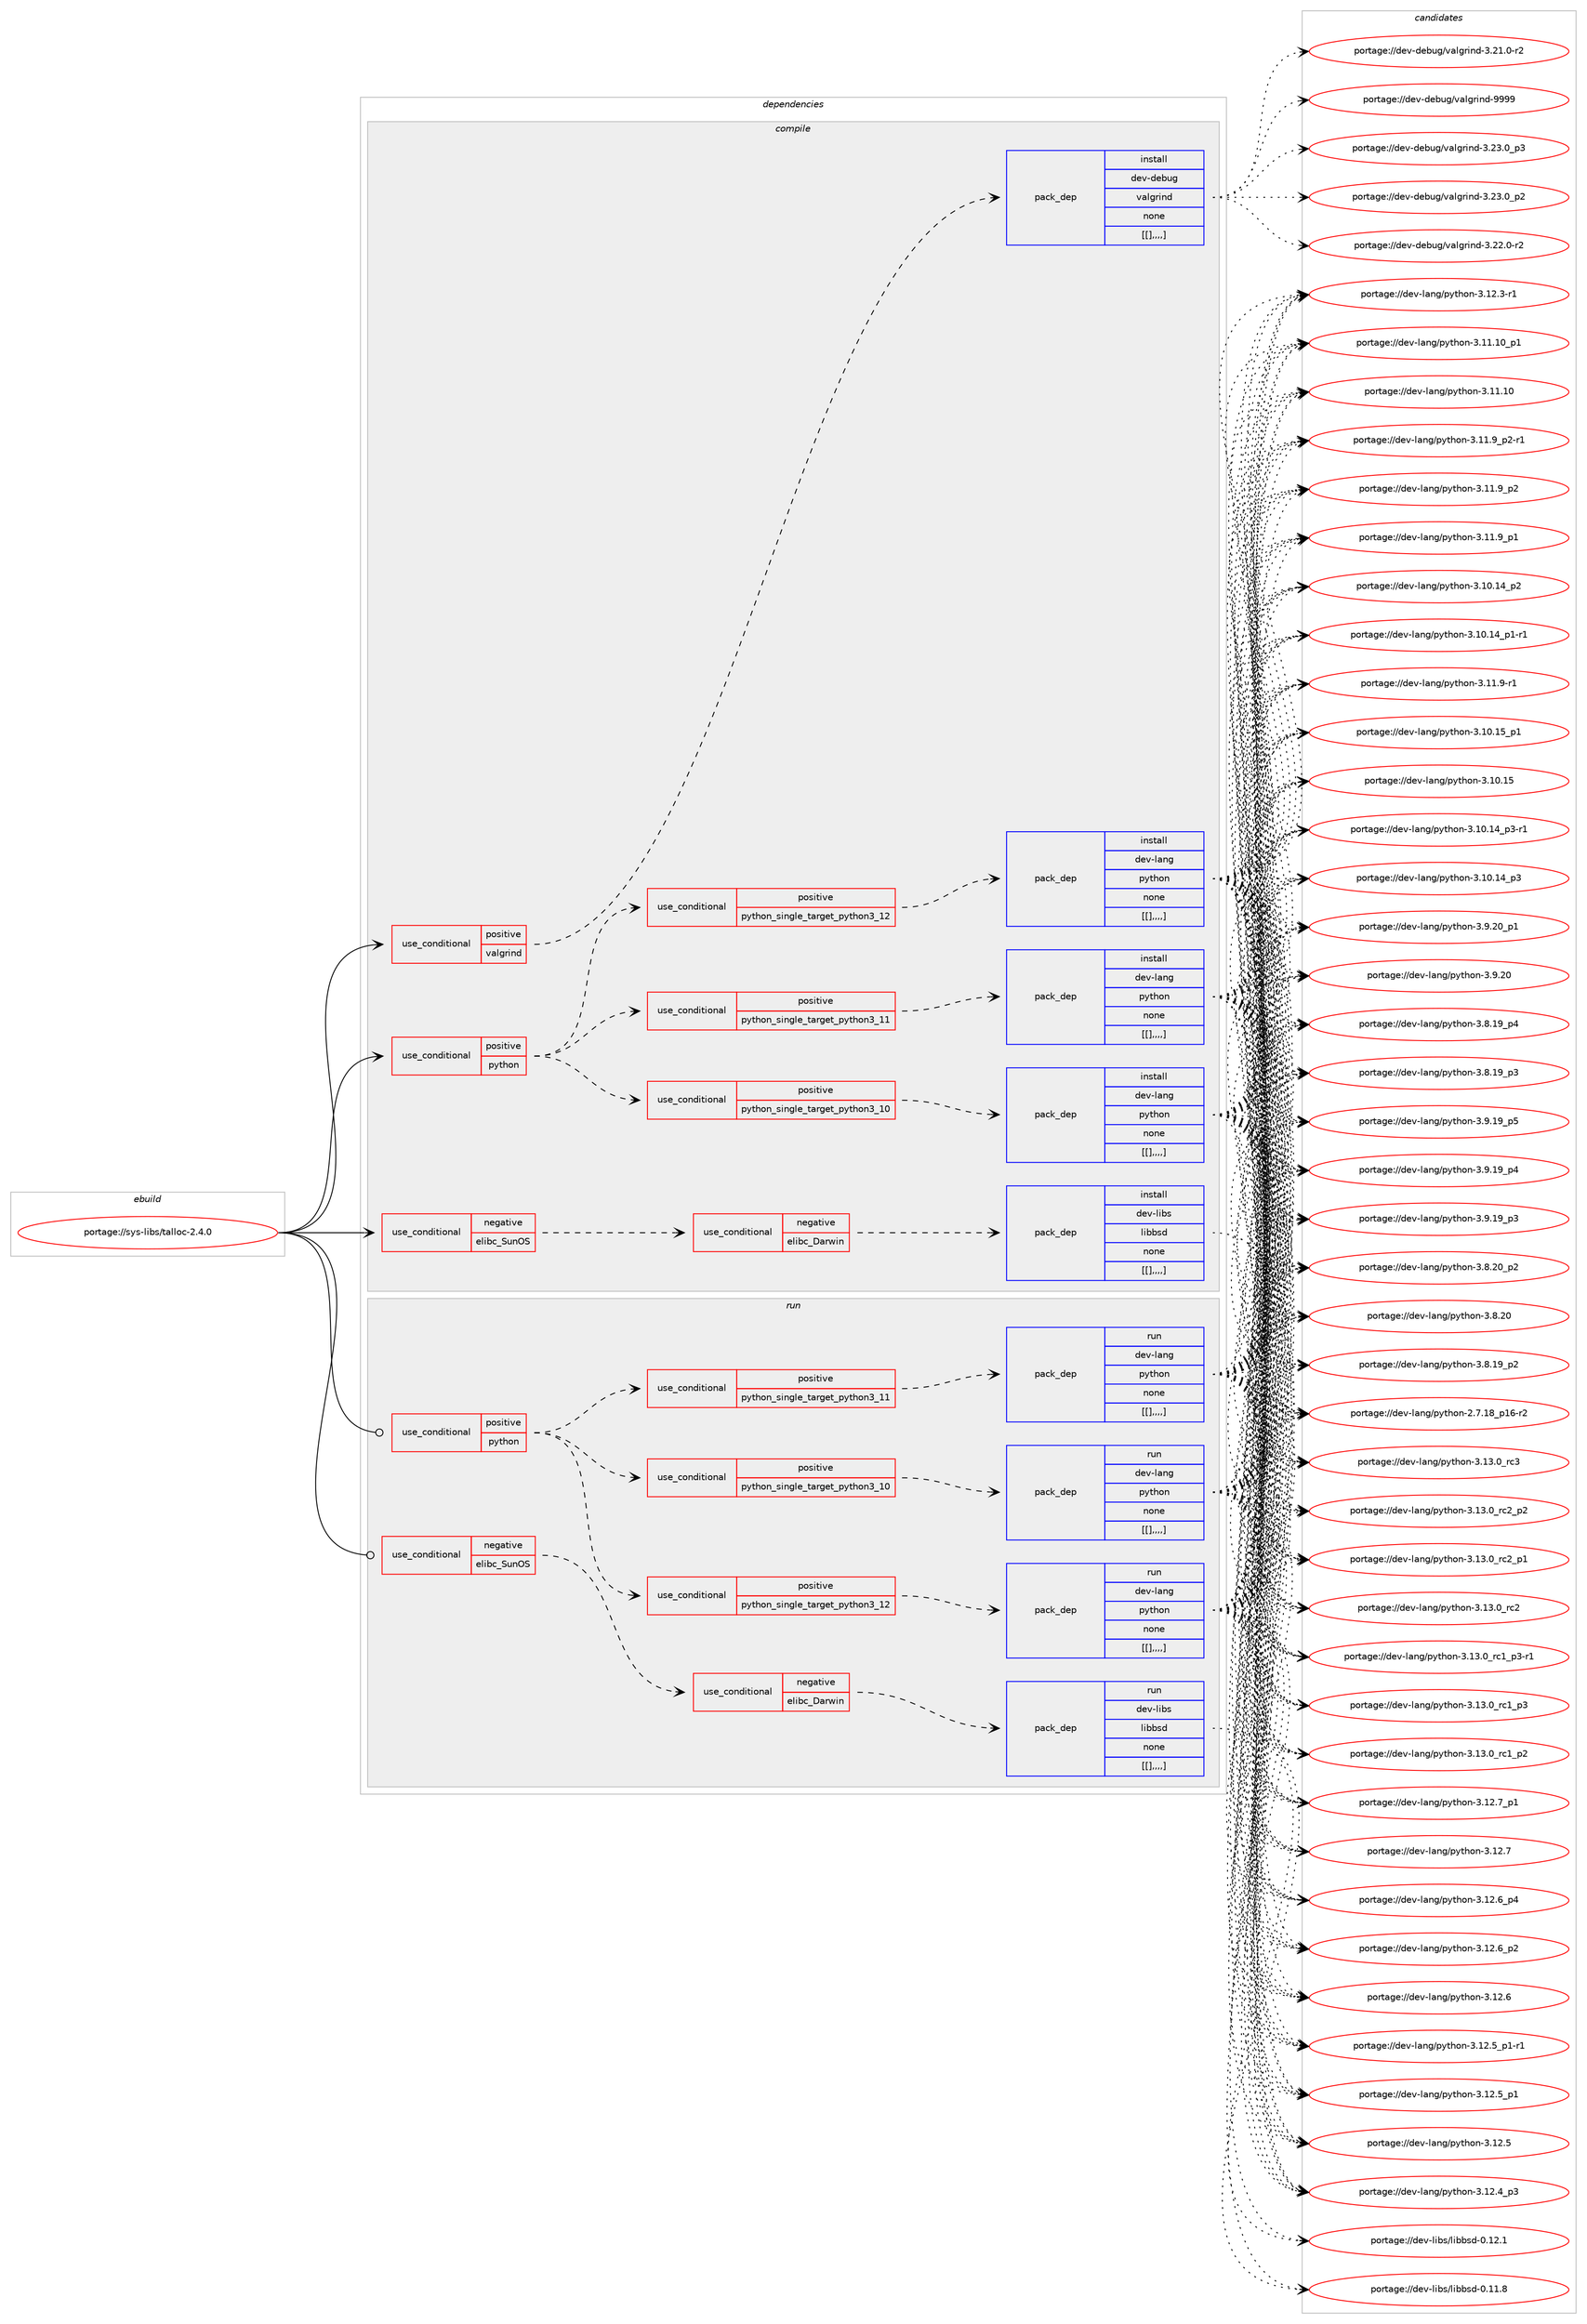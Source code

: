 digraph prolog {

# *************
# Graph options
# *************

newrank=true;
concentrate=true;
compound=true;
graph [rankdir=LR,fontname=Helvetica,fontsize=10,ranksep=1.5];#, ranksep=2.5, nodesep=0.2];
edge  [arrowhead=vee];
node  [fontname=Helvetica,fontsize=10];

# **********
# The ebuild
# **********

subgraph cluster_leftcol {
color=gray;
label=<<i>ebuild</i>>;
id [label="portage://sys-libs/talloc-2.4.0", color=red, width=4, href="../sys-libs/talloc-2.4.0.svg"];
}

# ****************
# The dependencies
# ****************

subgraph cluster_midcol {
color=gray;
label=<<i>dependencies</i>>;
subgraph cluster_compile {
fillcolor="#eeeeee";
style=filled;
label=<<i>compile</i>>;
subgraph cond4289 {
dependency12250 [label=<<TABLE BORDER="0" CELLBORDER="1" CELLSPACING="0" CELLPADDING="4"><TR><TD ROWSPAN="3" CELLPADDING="10">use_conditional</TD></TR><TR><TD>negative</TD></TR><TR><TD>elibc_SunOS</TD></TR></TABLE>>, shape=none, color=red];
subgraph cond4290 {
dependency12251 [label=<<TABLE BORDER="0" CELLBORDER="1" CELLSPACING="0" CELLPADDING="4"><TR><TD ROWSPAN="3" CELLPADDING="10">use_conditional</TD></TR><TR><TD>negative</TD></TR><TR><TD>elibc_Darwin</TD></TR></TABLE>>, shape=none, color=red];
subgraph pack7924 {
dependency12252 [label=<<TABLE BORDER="0" CELLBORDER="1" CELLSPACING="0" CELLPADDING="4" WIDTH="220"><TR><TD ROWSPAN="6" CELLPADDING="30">pack_dep</TD></TR><TR><TD WIDTH="110">install</TD></TR><TR><TD>dev-libs</TD></TR><TR><TD>libbsd</TD></TR><TR><TD>none</TD></TR><TR><TD>[[],,,,]</TD></TR></TABLE>>, shape=none, color=blue];
}
dependency12251:e -> dependency12252:w [weight=20,style="dashed",arrowhead="vee"];
}
dependency12250:e -> dependency12251:w [weight=20,style="dashed",arrowhead="vee"];
}
id:e -> dependency12250:w [weight=20,style="solid",arrowhead="vee"];
subgraph cond4291 {
dependency12253 [label=<<TABLE BORDER="0" CELLBORDER="1" CELLSPACING="0" CELLPADDING="4"><TR><TD ROWSPAN="3" CELLPADDING="10">use_conditional</TD></TR><TR><TD>positive</TD></TR><TR><TD>python</TD></TR></TABLE>>, shape=none, color=red];
subgraph cond4292 {
dependency12254 [label=<<TABLE BORDER="0" CELLBORDER="1" CELLSPACING="0" CELLPADDING="4"><TR><TD ROWSPAN="3" CELLPADDING="10">use_conditional</TD></TR><TR><TD>positive</TD></TR><TR><TD>python_single_target_python3_10</TD></TR></TABLE>>, shape=none, color=red];
subgraph pack7925 {
dependency12255 [label=<<TABLE BORDER="0" CELLBORDER="1" CELLSPACING="0" CELLPADDING="4" WIDTH="220"><TR><TD ROWSPAN="6" CELLPADDING="30">pack_dep</TD></TR><TR><TD WIDTH="110">install</TD></TR><TR><TD>dev-lang</TD></TR><TR><TD>python</TD></TR><TR><TD>none</TD></TR><TR><TD>[[],,,,]</TD></TR></TABLE>>, shape=none, color=blue];
}
dependency12254:e -> dependency12255:w [weight=20,style="dashed",arrowhead="vee"];
}
dependency12253:e -> dependency12254:w [weight=20,style="dashed",arrowhead="vee"];
subgraph cond4293 {
dependency12256 [label=<<TABLE BORDER="0" CELLBORDER="1" CELLSPACING="0" CELLPADDING="4"><TR><TD ROWSPAN="3" CELLPADDING="10">use_conditional</TD></TR><TR><TD>positive</TD></TR><TR><TD>python_single_target_python3_11</TD></TR></TABLE>>, shape=none, color=red];
subgraph pack7926 {
dependency12257 [label=<<TABLE BORDER="0" CELLBORDER="1" CELLSPACING="0" CELLPADDING="4" WIDTH="220"><TR><TD ROWSPAN="6" CELLPADDING="30">pack_dep</TD></TR><TR><TD WIDTH="110">install</TD></TR><TR><TD>dev-lang</TD></TR><TR><TD>python</TD></TR><TR><TD>none</TD></TR><TR><TD>[[],,,,]</TD></TR></TABLE>>, shape=none, color=blue];
}
dependency12256:e -> dependency12257:w [weight=20,style="dashed",arrowhead="vee"];
}
dependency12253:e -> dependency12256:w [weight=20,style="dashed",arrowhead="vee"];
subgraph cond4294 {
dependency12258 [label=<<TABLE BORDER="0" CELLBORDER="1" CELLSPACING="0" CELLPADDING="4"><TR><TD ROWSPAN="3" CELLPADDING="10">use_conditional</TD></TR><TR><TD>positive</TD></TR><TR><TD>python_single_target_python3_12</TD></TR></TABLE>>, shape=none, color=red];
subgraph pack7927 {
dependency12259 [label=<<TABLE BORDER="0" CELLBORDER="1" CELLSPACING="0" CELLPADDING="4" WIDTH="220"><TR><TD ROWSPAN="6" CELLPADDING="30">pack_dep</TD></TR><TR><TD WIDTH="110">install</TD></TR><TR><TD>dev-lang</TD></TR><TR><TD>python</TD></TR><TR><TD>none</TD></TR><TR><TD>[[],,,,]</TD></TR></TABLE>>, shape=none, color=blue];
}
dependency12258:e -> dependency12259:w [weight=20,style="dashed",arrowhead="vee"];
}
dependency12253:e -> dependency12258:w [weight=20,style="dashed",arrowhead="vee"];
}
id:e -> dependency12253:w [weight=20,style="solid",arrowhead="vee"];
subgraph cond4295 {
dependency12260 [label=<<TABLE BORDER="0" CELLBORDER="1" CELLSPACING="0" CELLPADDING="4"><TR><TD ROWSPAN="3" CELLPADDING="10">use_conditional</TD></TR><TR><TD>positive</TD></TR><TR><TD>valgrind</TD></TR></TABLE>>, shape=none, color=red];
subgraph pack7928 {
dependency12261 [label=<<TABLE BORDER="0" CELLBORDER="1" CELLSPACING="0" CELLPADDING="4" WIDTH="220"><TR><TD ROWSPAN="6" CELLPADDING="30">pack_dep</TD></TR><TR><TD WIDTH="110">install</TD></TR><TR><TD>dev-debug</TD></TR><TR><TD>valgrind</TD></TR><TR><TD>none</TD></TR><TR><TD>[[],,,,]</TD></TR></TABLE>>, shape=none, color=blue];
}
dependency12260:e -> dependency12261:w [weight=20,style="dashed",arrowhead="vee"];
}
id:e -> dependency12260:w [weight=20,style="solid",arrowhead="vee"];
}
subgraph cluster_compileandrun {
fillcolor="#eeeeee";
style=filled;
label=<<i>compile and run</i>>;
}
subgraph cluster_run {
fillcolor="#eeeeee";
style=filled;
label=<<i>run</i>>;
subgraph cond4296 {
dependency12262 [label=<<TABLE BORDER="0" CELLBORDER="1" CELLSPACING="0" CELLPADDING="4"><TR><TD ROWSPAN="3" CELLPADDING="10">use_conditional</TD></TR><TR><TD>negative</TD></TR><TR><TD>elibc_SunOS</TD></TR></TABLE>>, shape=none, color=red];
subgraph cond4297 {
dependency12263 [label=<<TABLE BORDER="0" CELLBORDER="1" CELLSPACING="0" CELLPADDING="4"><TR><TD ROWSPAN="3" CELLPADDING="10">use_conditional</TD></TR><TR><TD>negative</TD></TR><TR><TD>elibc_Darwin</TD></TR></TABLE>>, shape=none, color=red];
subgraph pack7929 {
dependency12264 [label=<<TABLE BORDER="0" CELLBORDER="1" CELLSPACING="0" CELLPADDING="4" WIDTH="220"><TR><TD ROWSPAN="6" CELLPADDING="30">pack_dep</TD></TR><TR><TD WIDTH="110">run</TD></TR><TR><TD>dev-libs</TD></TR><TR><TD>libbsd</TD></TR><TR><TD>none</TD></TR><TR><TD>[[],,,,]</TD></TR></TABLE>>, shape=none, color=blue];
}
dependency12263:e -> dependency12264:w [weight=20,style="dashed",arrowhead="vee"];
}
dependency12262:e -> dependency12263:w [weight=20,style="dashed",arrowhead="vee"];
}
id:e -> dependency12262:w [weight=20,style="solid",arrowhead="odot"];
subgraph cond4298 {
dependency12265 [label=<<TABLE BORDER="0" CELLBORDER="1" CELLSPACING="0" CELLPADDING="4"><TR><TD ROWSPAN="3" CELLPADDING="10">use_conditional</TD></TR><TR><TD>positive</TD></TR><TR><TD>python</TD></TR></TABLE>>, shape=none, color=red];
subgraph cond4299 {
dependency12266 [label=<<TABLE BORDER="0" CELLBORDER="1" CELLSPACING="0" CELLPADDING="4"><TR><TD ROWSPAN="3" CELLPADDING="10">use_conditional</TD></TR><TR><TD>positive</TD></TR><TR><TD>python_single_target_python3_10</TD></TR></TABLE>>, shape=none, color=red];
subgraph pack7930 {
dependency12267 [label=<<TABLE BORDER="0" CELLBORDER="1" CELLSPACING="0" CELLPADDING="4" WIDTH="220"><TR><TD ROWSPAN="6" CELLPADDING="30">pack_dep</TD></TR><TR><TD WIDTH="110">run</TD></TR><TR><TD>dev-lang</TD></TR><TR><TD>python</TD></TR><TR><TD>none</TD></TR><TR><TD>[[],,,,]</TD></TR></TABLE>>, shape=none, color=blue];
}
dependency12266:e -> dependency12267:w [weight=20,style="dashed",arrowhead="vee"];
}
dependency12265:e -> dependency12266:w [weight=20,style="dashed",arrowhead="vee"];
subgraph cond4300 {
dependency12268 [label=<<TABLE BORDER="0" CELLBORDER="1" CELLSPACING="0" CELLPADDING="4"><TR><TD ROWSPAN="3" CELLPADDING="10">use_conditional</TD></TR><TR><TD>positive</TD></TR><TR><TD>python_single_target_python3_11</TD></TR></TABLE>>, shape=none, color=red];
subgraph pack7931 {
dependency12269 [label=<<TABLE BORDER="0" CELLBORDER="1" CELLSPACING="0" CELLPADDING="4" WIDTH="220"><TR><TD ROWSPAN="6" CELLPADDING="30">pack_dep</TD></TR><TR><TD WIDTH="110">run</TD></TR><TR><TD>dev-lang</TD></TR><TR><TD>python</TD></TR><TR><TD>none</TD></TR><TR><TD>[[],,,,]</TD></TR></TABLE>>, shape=none, color=blue];
}
dependency12268:e -> dependency12269:w [weight=20,style="dashed",arrowhead="vee"];
}
dependency12265:e -> dependency12268:w [weight=20,style="dashed",arrowhead="vee"];
subgraph cond4301 {
dependency12270 [label=<<TABLE BORDER="0" CELLBORDER="1" CELLSPACING="0" CELLPADDING="4"><TR><TD ROWSPAN="3" CELLPADDING="10">use_conditional</TD></TR><TR><TD>positive</TD></TR><TR><TD>python_single_target_python3_12</TD></TR></TABLE>>, shape=none, color=red];
subgraph pack7932 {
dependency12271 [label=<<TABLE BORDER="0" CELLBORDER="1" CELLSPACING="0" CELLPADDING="4" WIDTH="220"><TR><TD ROWSPAN="6" CELLPADDING="30">pack_dep</TD></TR><TR><TD WIDTH="110">run</TD></TR><TR><TD>dev-lang</TD></TR><TR><TD>python</TD></TR><TR><TD>none</TD></TR><TR><TD>[[],,,,]</TD></TR></TABLE>>, shape=none, color=blue];
}
dependency12270:e -> dependency12271:w [weight=20,style="dashed",arrowhead="vee"];
}
dependency12265:e -> dependency12270:w [weight=20,style="dashed",arrowhead="vee"];
}
id:e -> dependency12265:w [weight=20,style="solid",arrowhead="odot"];
}
}

# **************
# The candidates
# **************

subgraph cluster_choices {
rank=same;
color=gray;
label=<<i>candidates</i>>;

subgraph choice7924 {
color=black;
nodesep=1;
choice100101118451081059811547108105989811510045484649504649 [label="portage://dev-libs/libbsd-0.12.1", color=red, width=4,href="../dev-libs/libbsd-0.12.1.svg"];
choice100101118451081059811547108105989811510045484649494656 [label="portage://dev-libs/libbsd-0.11.8", color=red, width=4,href="../dev-libs/libbsd-0.11.8.svg"];
dependency12252:e -> choice100101118451081059811547108105989811510045484649504649:w [style=dotted,weight="100"];
dependency12252:e -> choice100101118451081059811547108105989811510045484649494656:w [style=dotted,weight="100"];
}
subgraph choice7925 {
color=black;
nodesep=1;
choice10010111845108971101034711212111610411111045514649514648951149951 [label="portage://dev-lang/python-3.13.0_rc3", color=red, width=4,href="../dev-lang/python-3.13.0_rc3.svg"];
choice100101118451089711010347112121116104111110455146495146489511499509511250 [label="portage://dev-lang/python-3.13.0_rc2_p2", color=red, width=4,href="../dev-lang/python-3.13.0_rc2_p2.svg"];
choice100101118451089711010347112121116104111110455146495146489511499509511249 [label="portage://dev-lang/python-3.13.0_rc2_p1", color=red, width=4,href="../dev-lang/python-3.13.0_rc2_p1.svg"];
choice10010111845108971101034711212111610411111045514649514648951149950 [label="portage://dev-lang/python-3.13.0_rc2", color=red, width=4,href="../dev-lang/python-3.13.0_rc2.svg"];
choice1001011184510897110103471121211161041111104551464951464895114994995112514511449 [label="portage://dev-lang/python-3.13.0_rc1_p3-r1", color=red, width=4,href="../dev-lang/python-3.13.0_rc1_p3-r1.svg"];
choice100101118451089711010347112121116104111110455146495146489511499499511251 [label="portage://dev-lang/python-3.13.0_rc1_p3", color=red, width=4,href="../dev-lang/python-3.13.0_rc1_p3.svg"];
choice100101118451089711010347112121116104111110455146495146489511499499511250 [label="portage://dev-lang/python-3.13.0_rc1_p2", color=red, width=4,href="../dev-lang/python-3.13.0_rc1_p2.svg"];
choice100101118451089711010347112121116104111110455146495046559511249 [label="portage://dev-lang/python-3.12.7_p1", color=red, width=4,href="../dev-lang/python-3.12.7_p1.svg"];
choice10010111845108971101034711212111610411111045514649504655 [label="portage://dev-lang/python-3.12.7", color=red, width=4,href="../dev-lang/python-3.12.7.svg"];
choice100101118451089711010347112121116104111110455146495046549511252 [label="portage://dev-lang/python-3.12.6_p4", color=red, width=4,href="../dev-lang/python-3.12.6_p4.svg"];
choice100101118451089711010347112121116104111110455146495046549511250 [label="portage://dev-lang/python-3.12.6_p2", color=red, width=4,href="../dev-lang/python-3.12.6_p2.svg"];
choice10010111845108971101034711212111610411111045514649504654 [label="portage://dev-lang/python-3.12.6", color=red, width=4,href="../dev-lang/python-3.12.6.svg"];
choice1001011184510897110103471121211161041111104551464950465395112494511449 [label="portage://dev-lang/python-3.12.5_p1-r1", color=red, width=4,href="../dev-lang/python-3.12.5_p1-r1.svg"];
choice100101118451089711010347112121116104111110455146495046539511249 [label="portage://dev-lang/python-3.12.5_p1", color=red, width=4,href="../dev-lang/python-3.12.5_p1.svg"];
choice10010111845108971101034711212111610411111045514649504653 [label="portage://dev-lang/python-3.12.5", color=red, width=4,href="../dev-lang/python-3.12.5.svg"];
choice100101118451089711010347112121116104111110455146495046529511251 [label="portage://dev-lang/python-3.12.4_p3", color=red, width=4,href="../dev-lang/python-3.12.4_p3.svg"];
choice100101118451089711010347112121116104111110455146495046514511449 [label="portage://dev-lang/python-3.12.3-r1", color=red, width=4,href="../dev-lang/python-3.12.3-r1.svg"];
choice10010111845108971101034711212111610411111045514649494649489511249 [label="portage://dev-lang/python-3.11.10_p1", color=red, width=4,href="../dev-lang/python-3.11.10_p1.svg"];
choice1001011184510897110103471121211161041111104551464949464948 [label="portage://dev-lang/python-3.11.10", color=red, width=4,href="../dev-lang/python-3.11.10.svg"];
choice1001011184510897110103471121211161041111104551464949465795112504511449 [label="portage://dev-lang/python-3.11.9_p2-r1", color=red, width=4,href="../dev-lang/python-3.11.9_p2-r1.svg"];
choice100101118451089711010347112121116104111110455146494946579511250 [label="portage://dev-lang/python-3.11.9_p2", color=red, width=4,href="../dev-lang/python-3.11.9_p2.svg"];
choice100101118451089711010347112121116104111110455146494946579511249 [label="portage://dev-lang/python-3.11.9_p1", color=red, width=4,href="../dev-lang/python-3.11.9_p1.svg"];
choice100101118451089711010347112121116104111110455146494946574511449 [label="portage://dev-lang/python-3.11.9-r1", color=red, width=4,href="../dev-lang/python-3.11.9-r1.svg"];
choice10010111845108971101034711212111610411111045514649484649539511249 [label="portage://dev-lang/python-3.10.15_p1", color=red, width=4,href="../dev-lang/python-3.10.15_p1.svg"];
choice1001011184510897110103471121211161041111104551464948464953 [label="portage://dev-lang/python-3.10.15", color=red, width=4,href="../dev-lang/python-3.10.15.svg"];
choice100101118451089711010347112121116104111110455146494846495295112514511449 [label="portage://dev-lang/python-3.10.14_p3-r1", color=red, width=4,href="../dev-lang/python-3.10.14_p3-r1.svg"];
choice10010111845108971101034711212111610411111045514649484649529511251 [label="portage://dev-lang/python-3.10.14_p3", color=red, width=4,href="../dev-lang/python-3.10.14_p3.svg"];
choice10010111845108971101034711212111610411111045514649484649529511250 [label="portage://dev-lang/python-3.10.14_p2", color=red, width=4,href="../dev-lang/python-3.10.14_p2.svg"];
choice100101118451089711010347112121116104111110455146494846495295112494511449 [label="portage://dev-lang/python-3.10.14_p1-r1", color=red, width=4,href="../dev-lang/python-3.10.14_p1-r1.svg"];
choice100101118451089711010347112121116104111110455146574650489511249 [label="portage://dev-lang/python-3.9.20_p1", color=red, width=4,href="../dev-lang/python-3.9.20_p1.svg"];
choice10010111845108971101034711212111610411111045514657465048 [label="portage://dev-lang/python-3.9.20", color=red, width=4,href="../dev-lang/python-3.9.20.svg"];
choice100101118451089711010347112121116104111110455146574649579511253 [label="portage://dev-lang/python-3.9.19_p5", color=red, width=4,href="../dev-lang/python-3.9.19_p5.svg"];
choice100101118451089711010347112121116104111110455146574649579511252 [label="portage://dev-lang/python-3.9.19_p4", color=red, width=4,href="../dev-lang/python-3.9.19_p4.svg"];
choice100101118451089711010347112121116104111110455146574649579511251 [label="portage://dev-lang/python-3.9.19_p3", color=red, width=4,href="../dev-lang/python-3.9.19_p3.svg"];
choice100101118451089711010347112121116104111110455146564650489511250 [label="portage://dev-lang/python-3.8.20_p2", color=red, width=4,href="../dev-lang/python-3.8.20_p2.svg"];
choice10010111845108971101034711212111610411111045514656465048 [label="portage://dev-lang/python-3.8.20", color=red, width=4,href="../dev-lang/python-3.8.20.svg"];
choice100101118451089711010347112121116104111110455146564649579511252 [label="portage://dev-lang/python-3.8.19_p4", color=red, width=4,href="../dev-lang/python-3.8.19_p4.svg"];
choice100101118451089711010347112121116104111110455146564649579511251 [label="portage://dev-lang/python-3.8.19_p3", color=red, width=4,href="../dev-lang/python-3.8.19_p3.svg"];
choice100101118451089711010347112121116104111110455146564649579511250 [label="portage://dev-lang/python-3.8.19_p2", color=red, width=4,href="../dev-lang/python-3.8.19_p2.svg"];
choice100101118451089711010347112121116104111110455046554649569511249544511450 [label="portage://dev-lang/python-2.7.18_p16-r2", color=red, width=4,href="../dev-lang/python-2.7.18_p16-r2.svg"];
dependency12255:e -> choice10010111845108971101034711212111610411111045514649514648951149951:w [style=dotted,weight="100"];
dependency12255:e -> choice100101118451089711010347112121116104111110455146495146489511499509511250:w [style=dotted,weight="100"];
dependency12255:e -> choice100101118451089711010347112121116104111110455146495146489511499509511249:w [style=dotted,weight="100"];
dependency12255:e -> choice10010111845108971101034711212111610411111045514649514648951149950:w [style=dotted,weight="100"];
dependency12255:e -> choice1001011184510897110103471121211161041111104551464951464895114994995112514511449:w [style=dotted,weight="100"];
dependency12255:e -> choice100101118451089711010347112121116104111110455146495146489511499499511251:w [style=dotted,weight="100"];
dependency12255:e -> choice100101118451089711010347112121116104111110455146495146489511499499511250:w [style=dotted,weight="100"];
dependency12255:e -> choice100101118451089711010347112121116104111110455146495046559511249:w [style=dotted,weight="100"];
dependency12255:e -> choice10010111845108971101034711212111610411111045514649504655:w [style=dotted,weight="100"];
dependency12255:e -> choice100101118451089711010347112121116104111110455146495046549511252:w [style=dotted,weight="100"];
dependency12255:e -> choice100101118451089711010347112121116104111110455146495046549511250:w [style=dotted,weight="100"];
dependency12255:e -> choice10010111845108971101034711212111610411111045514649504654:w [style=dotted,weight="100"];
dependency12255:e -> choice1001011184510897110103471121211161041111104551464950465395112494511449:w [style=dotted,weight="100"];
dependency12255:e -> choice100101118451089711010347112121116104111110455146495046539511249:w [style=dotted,weight="100"];
dependency12255:e -> choice10010111845108971101034711212111610411111045514649504653:w [style=dotted,weight="100"];
dependency12255:e -> choice100101118451089711010347112121116104111110455146495046529511251:w [style=dotted,weight="100"];
dependency12255:e -> choice100101118451089711010347112121116104111110455146495046514511449:w [style=dotted,weight="100"];
dependency12255:e -> choice10010111845108971101034711212111610411111045514649494649489511249:w [style=dotted,weight="100"];
dependency12255:e -> choice1001011184510897110103471121211161041111104551464949464948:w [style=dotted,weight="100"];
dependency12255:e -> choice1001011184510897110103471121211161041111104551464949465795112504511449:w [style=dotted,weight="100"];
dependency12255:e -> choice100101118451089711010347112121116104111110455146494946579511250:w [style=dotted,weight="100"];
dependency12255:e -> choice100101118451089711010347112121116104111110455146494946579511249:w [style=dotted,weight="100"];
dependency12255:e -> choice100101118451089711010347112121116104111110455146494946574511449:w [style=dotted,weight="100"];
dependency12255:e -> choice10010111845108971101034711212111610411111045514649484649539511249:w [style=dotted,weight="100"];
dependency12255:e -> choice1001011184510897110103471121211161041111104551464948464953:w [style=dotted,weight="100"];
dependency12255:e -> choice100101118451089711010347112121116104111110455146494846495295112514511449:w [style=dotted,weight="100"];
dependency12255:e -> choice10010111845108971101034711212111610411111045514649484649529511251:w [style=dotted,weight="100"];
dependency12255:e -> choice10010111845108971101034711212111610411111045514649484649529511250:w [style=dotted,weight="100"];
dependency12255:e -> choice100101118451089711010347112121116104111110455146494846495295112494511449:w [style=dotted,weight="100"];
dependency12255:e -> choice100101118451089711010347112121116104111110455146574650489511249:w [style=dotted,weight="100"];
dependency12255:e -> choice10010111845108971101034711212111610411111045514657465048:w [style=dotted,weight="100"];
dependency12255:e -> choice100101118451089711010347112121116104111110455146574649579511253:w [style=dotted,weight="100"];
dependency12255:e -> choice100101118451089711010347112121116104111110455146574649579511252:w [style=dotted,weight="100"];
dependency12255:e -> choice100101118451089711010347112121116104111110455146574649579511251:w [style=dotted,weight="100"];
dependency12255:e -> choice100101118451089711010347112121116104111110455146564650489511250:w [style=dotted,weight="100"];
dependency12255:e -> choice10010111845108971101034711212111610411111045514656465048:w [style=dotted,weight="100"];
dependency12255:e -> choice100101118451089711010347112121116104111110455146564649579511252:w [style=dotted,weight="100"];
dependency12255:e -> choice100101118451089711010347112121116104111110455146564649579511251:w [style=dotted,weight="100"];
dependency12255:e -> choice100101118451089711010347112121116104111110455146564649579511250:w [style=dotted,weight="100"];
dependency12255:e -> choice100101118451089711010347112121116104111110455046554649569511249544511450:w [style=dotted,weight="100"];
}
subgraph choice7926 {
color=black;
nodesep=1;
choice10010111845108971101034711212111610411111045514649514648951149951 [label="portage://dev-lang/python-3.13.0_rc3", color=red, width=4,href="../dev-lang/python-3.13.0_rc3.svg"];
choice100101118451089711010347112121116104111110455146495146489511499509511250 [label="portage://dev-lang/python-3.13.0_rc2_p2", color=red, width=4,href="../dev-lang/python-3.13.0_rc2_p2.svg"];
choice100101118451089711010347112121116104111110455146495146489511499509511249 [label="portage://dev-lang/python-3.13.0_rc2_p1", color=red, width=4,href="../dev-lang/python-3.13.0_rc2_p1.svg"];
choice10010111845108971101034711212111610411111045514649514648951149950 [label="portage://dev-lang/python-3.13.0_rc2", color=red, width=4,href="../dev-lang/python-3.13.0_rc2.svg"];
choice1001011184510897110103471121211161041111104551464951464895114994995112514511449 [label="portage://dev-lang/python-3.13.0_rc1_p3-r1", color=red, width=4,href="../dev-lang/python-3.13.0_rc1_p3-r1.svg"];
choice100101118451089711010347112121116104111110455146495146489511499499511251 [label="portage://dev-lang/python-3.13.0_rc1_p3", color=red, width=4,href="../dev-lang/python-3.13.0_rc1_p3.svg"];
choice100101118451089711010347112121116104111110455146495146489511499499511250 [label="portage://dev-lang/python-3.13.0_rc1_p2", color=red, width=4,href="../dev-lang/python-3.13.0_rc1_p2.svg"];
choice100101118451089711010347112121116104111110455146495046559511249 [label="portage://dev-lang/python-3.12.7_p1", color=red, width=4,href="../dev-lang/python-3.12.7_p1.svg"];
choice10010111845108971101034711212111610411111045514649504655 [label="portage://dev-lang/python-3.12.7", color=red, width=4,href="../dev-lang/python-3.12.7.svg"];
choice100101118451089711010347112121116104111110455146495046549511252 [label="portage://dev-lang/python-3.12.6_p4", color=red, width=4,href="../dev-lang/python-3.12.6_p4.svg"];
choice100101118451089711010347112121116104111110455146495046549511250 [label="portage://dev-lang/python-3.12.6_p2", color=red, width=4,href="../dev-lang/python-3.12.6_p2.svg"];
choice10010111845108971101034711212111610411111045514649504654 [label="portage://dev-lang/python-3.12.6", color=red, width=4,href="../dev-lang/python-3.12.6.svg"];
choice1001011184510897110103471121211161041111104551464950465395112494511449 [label="portage://dev-lang/python-3.12.5_p1-r1", color=red, width=4,href="../dev-lang/python-3.12.5_p1-r1.svg"];
choice100101118451089711010347112121116104111110455146495046539511249 [label="portage://dev-lang/python-3.12.5_p1", color=red, width=4,href="../dev-lang/python-3.12.5_p1.svg"];
choice10010111845108971101034711212111610411111045514649504653 [label="portage://dev-lang/python-3.12.5", color=red, width=4,href="../dev-lang/python-3.12.5.svg"];
choice100101118451089711010347112121116104111110455146495046529511251 [label="portage://dev-lang/python-3.12.4_p3", color=red, width=4,href="../dev-lang/python-3.12.4_p3.svg"];
choice100101118451089711010347112121116104111110455146495046514511449 [label="portage://dev-lang/python-3.12.3-r1", color=red, width=4,href="../dev-lang/python-3.12.3-r1.svg"];
choice10010111845108971101034711212111610411111045514649494649489511249 [label="portage://dev-lang/python-3.11.10_p1", color=red, width=4,href="../dev-lang/python-3.11.10_p1.svg"];
choice1001011184510897110103471121211161041111104551464949464948 [label="portage://dev-lang/python-3.11.10", color=red, width=4,href="../dev-lang/python-3.11.10.svg"];
choice1001011184510897110103471121211161041111104551464949465795112504511449 [label="portage://dev-lang/python-3.11.9_p2-r1", color=red, width=4,href="../dev-lang/python-3.11.9_p2-r1.svg"];
choice100101118451089711010347112121116104111110455146494946579511250 [label="portage://dev-lang/python-3.11.9_p2", color=red, width=4,href="../dev-lang/python-3.11.9_p2.svg"];
choice100101118451089711010347112121116104111110455146494946579511249 [label="portage://dev-lang/python-3.11.9_p1", color=red, width=4,href="../dev-lang/python-3.11.9_p1.svg"];
choice100101118451089711010347112121116104111110455146494946574511449 [label="portage://dev-lang/python-3.11.9-r1", color=red, width=4,href="../dev-lang/python-3.11.9-r1.svg"];
choice10010111845108971101034711212111610411111045514649484649539511249 [label="portage://dev-lang/python-3.10.15_p1", color=red, width=4,href="../dev-lang/python-3.10.15_p1.svg"];
choice1001011184510897110103471121211161041111104551464948464953 [label="portage://dev-lang/python-3.10.15", color=red, width=4,href="../dev-lang/python-3.10.15.svg"];
choice100101118451089711010347112121116104111110455146494846495295112514511449 [label="portage://dev-lang/python-3.10.14_p3-r1", color=red, width=4,href="../dev-lang/python-3.10.14_p3-r1.svg"];
choice10010111845108971101034711212111610411111045514649484649529511251 [label="portage://dev-lang/python-3.10.14_p3", color=red, width=4,href="../dev-lang/python-3.10.14_p3.svg"];
choice10010111845108971101034711212111610411111045514649484649529511250 [label="portage://dev-lang/python-3.10.14_p2", color=red, width=4,href="../dev-lang/python-3.10.14_p2.svg"];
choice100101118451089711010347112121116104111110455146494846495295112494511449 [label="portage://dev-lang/python-3.10.14_p1-r1", color=red, width=4,href="../dev-lang/python-3.10.14_p1-r1.svg"];
choice100101118451089711010347112121116104111110455146574650489511249 [label="portage://dev-lang/python-3.9.20_p1", color=red, width=4,href="../dev-lang/python-3.9.20_p1.svg"];
choice10010111845108971101034711212111610411111045514657465048 [label="portage://dev-lang/python-3.9.20", color=red, width=4,href="../dev-lang/python-3.9.20.svg"];
choice100101118451089711010347112121116104111110455146574649579511253 [label="portage://dev-lang/python-3.9.19_p5", color=red, width=4,href="../dev-lang/python-3.9.19_p5.svg"];
choice100101118451089711010347112121116104111110455146574649579511252 [label="portage://dev-lang/python-3.9.19_p4", color=red, width=4,href="../dev-lang/python-3.9.19_p4.svg"];
choice100101118451089711010347112121116104111110455146574649579511251 [label="portage://dev-lang/python-3.9.19_p3", color=red, width=4,href="../dev-lang/python-3.9.19_p3.svg"];
choice100101118451089711010347112121116104111110455146564650489511250 [label="portage://dev-lang/python-3.8.20_p2", color=red, width=4,href="../dev-lang/python-3.8.20_p2.svg"];
choice10010111845108971101034711212111610411111045514656465048 [label="portage://dev-lang/python-3.8.20", color=red, width=4,href="../dev-lang/python-3.8.20.svg"];
choice100101118451089711010347112121116104111110455146564649579511252 [label="portage://dev-lang/python-3.8.19_p4", color=red, width=4,href="../dev-lang/python-3.8.19_p4.svg"];
choice100101118451089711010347112121116104111110455146564649579511251 [label="portage://dev-lang/python-3.8.19_p3", color=red, width=4,href="../dev-lang/python-3.8.19_p3.svg"];
choice100101118451089711010347112121116104111110455146564649579511250 [label="portage://dev-lang/python-3.8.19_p2", color=red, width=4,href="../dev-lang/python-3.8.19_p2.svg"];
choice100101118451089711010347112121116104111110455046554649569511249544511450 [label="portage://dev-lang/python-2.7.18_p16-r2", color=red, width=4,href="../dev-lang/python-2.7.18_p16-r2.svg"];
dependency12257:e -> choice10010111845108971101034711212111610411111045514649514648951149951:w [style=dotted,weight="100"];
dependency12257:e -> choice100101118451089711010347112121116104111110455146495146489511499509511250:w [style=dotted,weight="100"];
dependency12257:e -> choice100101118451089711010347112121116104111110455146495146489511499509511249:w [style=dotted,weight="100"];
dependency12257:e -> choice10010111845108971101034711212111610411111045514649514648951149950:w [style=dotted,weight="100"];
dependency12257:e -> choice1001011184510897110103471121211161041111104551464951464895114994995112514511449:w [style=dotted,weight="100"];
dependency12257:e -> choice100101118451089711010347112121116104111110455146495146489511499499511251:w [style=dotted,weight="100"];
dependency12257:e -> choice100101118451089711010347112121116104111110455146495146489511499499511250:w [style=dotted,weight="100"];
dependency12257:e -> choice100101118451089711010347112121116104111110455146495046559511249:w [style=dotted,weight="100"];
dependency12257:e -> choice10010111845108971101034711212111610411111045514649504655:w [style=dotted,weight="100"];
dependency12257:e -> choice100101118451089711010347112121116104111110455146495046549511252:w [style=dotted,weight="100"];
dependency12257:e -> choice100101118451089711010347112121116104111110455146495046549511250:w [style=dotted,weight="100"];
dependency12257:e -> choice10010111845108971101034711212111610411111045514649504654:w [style=dotted,weight="100"];
dependency12257:e -> choice1001011184510897110103471121211161041111104551464950465395112494511449:w [style=dotted,weight="100"];
dependency12257:e -> choice100101118451089711010347112121116104111110455146495046539511249:w [style=dotted,weight="100"];
dependency12257:e -> choice10010111845108971101034711212111610411111045514649504653:w [style=dotted,weight="100"];
dependency12257:e -> choice100101118451089711010347112121116104111110455146495046529511251:w [style=dotted,weight="100"];
dependency12257:e -> choice100101118451089711010347112121116104111110455146495046514511449:w [style=dotted,weight="100"];
dependency12257:e -> choice10010111845108971101034711212111610411111045514649494649489511249:w [style=dotted,weight="100"];
dependency12257:e -> choice1001011184510897110103471121211161041111104551464949464948:w [style=dotted,weight="100"];
dependency12257:e -> choice1001011184510897110103471121211161041111104551464949465795112504511449:w [style=dotted,weight="100"];
dependency12257:e -> choice100101118451089711010347112121116104111110455146494946579511250:w [style=dotted,weight="100"];
dependency12257:e -> choice100101118451089711010347112121116104111110455146494946579511249:w [style=dotted,weight="100"];
dependency12257:e -> choice100101118451089711010347112121116104111110455146494946574511449:w [style=dotted,weight="100"];
dependency12257:e -> choice10010111845108971101034711212111610411111045514649484649539511249:w [style=dotted,weight="100"];
dependency12257:e -> choice1001011184510897110103471121211161041111104551464948464953:w [style=dotted,weight="100"];
dependency12257:e -> choice100101118451089711010347112121116104111110455146494846495295112514511449:w [style=dotted,weight="100"];
dependency12257:e -> choice10010111845108971101034711212111610411111045514649484649529511251:w [style=dotted,weight="100"];
dependency12257:e -> choice10010111845108971101034711212111610411111045514649484649529511250:w [style=dotted,weight="100"];
dependency12257:e -> choice100101118451089711010347112121116104111110455146494846495295112494511449:w [style=dotted,weight="100"];
dependency12257:e -> choice100101118451089711010347112121116104111110455146574650489511249:w [style=dotted,weight="100"];
dependency12257:e -> choice10010111845108971101034711212111610411111045514657465048:w [style=dotted,weight="100"];
dependency12257:e -> choice100101118451089711010347112121116104111110455146574649579511253:w [style=dotted,weight="100"];
dependency12257:e -> choice100101118451089711010347112121116104111110455146574649579511252:w [style=dotted,weight="100"];
dependency12257:e -> choice100101118451089711010347112121116104111110455146574649579511251:w [style=dotted,weight="100"];
dependency12257:e -> choice100101118451089711010347112121116104111110455146564650489511250:w [style=dotted,weight="100"];
dependency12257:e -> choice10010111845108971101034711212111610411111045514656465048:w [style=dotted,weight="100"];
dependency12257:e -> choice100101118451089711010347112121116104111110455146564649579511252:w [style=dotted,weight="100"];
dependency12257:e -> choice100101118451089711010347112121116104111110455146564649579511251:w [style=dotted,weight="100"];
dependency12257:e -> choice100101118451089711010347112121116104111110455146564649579511250:w [style=dotted,weight="100"];
dependency12257:e -> choice100101118451089711010347112121116104111110455046554649569511249544511450:w [style=dotted,weight="100"];
}
subgraph choice7927 {
color=black;
nodesep=1;
choice10010111845108971101034711212111610411111045514649514648951149951 [label="portage://dev-lang/python-3.13.0_rc3", color=red, width=4,href="../dev-lang/python-3.13.0_rc3.svg"];
choice100101118451089711010347112121116104111110455146495146489511499509511250 [label="portage://dev-lang/python-3.13.0_rc2_p2", color=red, width=4,href="../dev-lang/python-3.13.0_rc2_p2.svg"];
choice100101118451089711010347112121116104111110455146495146489511499509511249 [label="portage://dev-lang/python-3.13.0_rc2_p1", color=red, width=4,href="../dev-lang/python-3.13.0_rc2_p1.svg"];
choice10010111845108971101034711212111610411111045514649514648951149950 [label="portage://dev-lang/python-3.13.0_rc2", color=red, width=4,href="../dev-lang/python-3.13.0_rc2.svg"];
choice1001011184510897110103471121211161041111104551464951464895114994995112514511449 [label="portage://dev-lang/python-3.13.0_rc1_p3-r1", color=red, width=4,href="../dev-lang/python-3.13.0_rc1_p3-r1.svg"];
choice100101118451089711010347112121116104111110455146495146489511499499511251 [label="portage://dev-lang/python-3.13.0_rc1_p3", color=red, width=4,href="../dev-lang/python-3.13.0_rc1_p3.svg"];
choice100101118451089711010347112121116104111110455146495146489511499499511250 [label="portage://dev-lang/python-3.13.0_rc1_p2", color=red, width=4,href="../dev-lang/python-3.13.0_rc1_p2.svg"];
choice100101118451089711010347112121116104111110455146495046559511249 [label="portage://dev-lang/python-3.12.7_p1", color=red, width=4,href="../dev-lang/python-3.12.7_p1.svg"];
choice10010111845108971101034711212111610411111045514649504655 [label="portage://dev-lang/python-3.12.7", color=red, width=4,href="../dev-lang/python-3.12.7.svg"];
choice100101118451089711010347112121116104111110455146495046549511252 [label="portage://dev-lang/python-3.12.6_p4", color=red, width=4,href="../dev-lang/python-3.12.6_p4.svg"];
choice100101118451089711010347112121116104111110455146495046549511250 [label="portage://dev-lang/python-3.12.6_p2", color=red, width=4,href="../dev-lang/python-3.12.6_p2.svg"];
choice10010111845108971101034711212111610411111045514649504654 [label="portage://dev-lang/python-3.12.6", color=red, width=4,href="../dev-lang/python-3.12.6.svg"];
choice1001011184510897110103471121211161041111104551464950465395112494511449 [label="portage://dev-lang/python-3.12.5_p1-r1", color=red, width=4,href="../dev-lang/python-3.12.5_p1-r1.svg"];
choice100101118451089711010347112121116104111110455146495046539511249 [label="portage://dev-lang/python-3.12.5_p1", color=red, width=4,href="../dev-lang/python-3.12.5_p1.svg"];
choice10010111845108971101034711212111610411111045514649504653 [label="portage://dev-lang/python-3.12.5", color=red, width=4,href="../dev-lang/python-3.12.5.svg"];
choice100101118451089711010347112121116104111110455146495046529511251 [label="portage://dev-lang/python-3.12.4_p3", color=red, width=4,href="../dev-lang/python-3.12.4_p3.svg"];
choice100101118451089711010347112121116104111110455146495046514511449 [label="portage://dev-lang/python-3.12.3-r1", color=red, width=4,href="../dev-lang/python-3.12.3-r1.svg"];
choice10010111845108971101034711212111610411111045514649494649489511249 [label="portage://dev-lang/python-3.11.10_p1", color=red, width=4,href="../dev-lang/python-3.11.10_p1.svg"];
choice1001011184510897110103471121211161041111104551464949464948 [label="portage://dev-lang/python-3.11.10", color=red, width=4,href="../dev-lang/python-3.11.10.svg"];
choice1001011184510897110103471121211161041111104551464949465795112504511449 [label="portage://dev-lang/python-3.11.9_p2-r1", color=red, width=4,href="../dev-lang/python-3.11.9_p2-r1.svg"];
choice100101118451089711010347112121116104111110455146494946579511250 [label="portage://dev-lang/python-3.11.9_p2", color=red, width=4,href="../dev-lang/python-3.11.9_p2.svg"];
choice100101118451089711010347112121116104111110455146494946579511249 [label="portage://dev-lang/python-3.11.9_p1", color=red, width=4,href="../dev-lang/python-3.11.9_p1.svg"];
choice100101118451089711010347112121116104111110455146494946574511449 [label="portage://dev-lang/python-3.11.9-r1", color=red, width=4,href="../dev-lang/python-3.11.9-r1.svg"];
choice10010111845108971101034711212111610411111045514649484649539511249 [label="portage://dev-lang/python-3.10.15_p1", color=red, width=4,href="../dev-lang/python-3.10.15_p1.svg"];
choice1001011184510897110103471121211161041111104551464948464953 [label="portage://dev-lang/python-3.10.15", color=red, width=4,href="../dev-lang/python-3.10.15.svg"];
choice100101118451089711010347112121116104111110455146494846495295112514511449 [label="portage://dev-lang/python-3.10.14_p3-r1", color=red, width=4,href="../dev-lang/python-3.10.14_p3-r1.svg"];
choice10010111845108971101034711212111610411111045514649484649529511251 [label="portage://dev-lang/python-3.10.14_p3", color=red, width=4,href="../dev-lang/python-3.10.14_p3.svg"];
choice10010111845108971101034711212111610411111045514649484649529511250 [label="portage://dev-lang/python-3.10.14_p2", color=red, width=4,href="../dev-lang/python-3.10.14_p2.svg"];
choice100101118451089711010347112121116104111110455146494846495295112494511449 [label="portage://dev-lang/python-3.10.14_p1-r1", color=red, width=4,href="../dev-lang/python-3.10.14_p1-r1.svg"];
choice100101118451089711010347112121116104111110455146574650489511249 [label="portage://dev-lang/python-3.9.20_p1", color=red, width=4,href="../dev-lang/python-3.9.20_p1.svg"];
choice10010111845108971101034711212111610411111045514657465048 [label="portage://dev-lang/python-3.9.20", color=red, width=4,href="../dev-lang/python-3.9.20.svg"];
choice100101118451089711010347112121116104111110455146574649579511253 [label="portage://dev-lang/python-3.9.19_p5", color=red, width=4,href="../dev-lang/python-3.9.19_p5.svg"];
choice100101118451089711010347112121116104111110455146574649579511252 [label="portage://dev-lang/python-3.9.19_p4", color=red, width=4,href="../dev-lang/python-3.9.19_p4.svg"];
choice100101118451089711010347112121116104111110455146574649579511251 [label="portage://dev-lang/python-3.9.19_p3", color=red, width=4,href="../dev-lang/python-3.9.19_p3.svg"];
choice100101118451089711010347112121116104111110455146564650489511250 [label="portage://dev-lang/python-3.8.20_p2", color=red, width=4,href="../dev-lang/python-3.8.20_p2.svg"];
choice10010111845108971101034711212111610411111045514656465048 [label="portage://dev-lang/python-3.8.20", color=red, width=4,href="../dev-lang/python-3.8.20.svg"];
choice100101118451089711010347112121116104111110455146564649579511252 [label="portage://dev-lang/python-3.8.19_p4", color=red, width=4,href="../dev-lang/python-3.8.19_p4.svg"];
choice100101118451089711010347112121116104111110455146564649579511251 [label="portage://dev-lang/python-3.8.19_p3", color=red, width=4,href="../dev-lang/python-3.8.19_p3.svg"];
choice100101118451089711010347112121116104111110455146564649579511250 [label="portage://dev-lang/python-3.8.19_p2", color=red, width=4,href="../dev-lang/python-3.8.19_p2.svg"];
choice100101118451089711010347112121116104111110455046554649569511249544511450 [label="portage://dev-lang/python-2.7.18_p16-r2", color=red, width=4,href="../dev-lang/python-2.7.18_p16-r2.svg"];
dependency12259:e -> choice10010111845108971101034711212111610411111045514649514648951149951:w [style=dotted,weight="100"];
dependency12259:e -> choice100101118451089711010347112121116104111110455146495146489511499509511250:w [style=dotted,weight="100"];
dependency12259:e -> choice100101118451089711010347112121116104111110455146495146489511499509511249:w [style=dotted,weight="100"];
dependency12259:e -> choice10010111845108971101034711212111610411111045514649514648951149950:w [style=dotted,weight="100"];
dependency12259:e -> choice1001011184510897110103471121211161041111104551464951464895114994995112514511449:w [style=dotted,weight="100"];
dependency12259:e -> choice100101118451089711010347112121116104111110455146495146489511499499511251:w [style=dotted,weight="100"];
dependency12259:e -> choice100101118451089711010347112121116104111110455146495146489511499499511250:w [style=dotted,weight="100"];
dependency12259:e -> choice100101118451089711010347112121116104111110455146495046559511249:w [style=dotted,weight="100"];
dependency12259:e -> choice10010111845108971101034711212111610411111045514649504655:w [style=dotted,weight="100"];
dependency12259:e -> choice100101118451089711010347112121116104111110455146495046549511252:w [style=dotted,weight="100"];
dependency12259:e -> choice100101118451089711010347112121116104111110455146495046549511250:w [style=dotted,weight="100"];
dependency12259:e -> choice10010111845108971101034711212111610411111045514649504654:w [style=dotted,weight="100"];
dependency12259:e -> choice1001011184510897110103471121211161041111104551464950465395112494511449:w [style=dotted,weight="100"];
dependency12259:e -> choice100101118451089711010347112121116104111110455146495046539511249:w [style=dotted,weight="100"];
dependency12259:e -> choice10010111845108971101034711212111610411111045514649504653:w [style=dotted,weight="100"];
dependency12259:e -> choice100101118451089711010347112121116104111110455146495046529511251:w [style=dotted,weight="100"];
dependency12259:e -> choice100101118451089711010347112121116104111110455146495046514511449:w [style=dotted,weight="100"];
dependency12259:e -> choice10010111845108971101034711212111610411111045514649494649489511249:w [style=dotted,weight="100"];
dependency12259:e -> choice1001011184510897110103471121211161041111104551464949464948:w [style=dotted,weight="100"];
dependency12259:e -> choice1001011184510897110103471121211161041111104551464949465795112504511449:w [style=dotted,weight="100"];
dependency12259:e -> choice100101118451089711010347112121116104111110455146494946579511250:w [style=dotted,weight="100"];
dependency12259:e -> choice100101118451089711010347112121116104111110455146494946579511249:w [style=dotted,weight="100"];
dependency12259:e -> choice100101118451089711010347112121116104111110455146494946574511449:w [style=dotted,weight="100"];
dependency12259:e -> choice10010111845108971101034711212111610411111045514649484649539511249:w [style=dotted,weight="100"];
dependency12259:e -> choice1001011184510897110103471121211161041111104551464948464953:w [style=dotted,weight="100"];
dependency12259:e -> choice100101118451089711010347112121116104111110455146494846495295112514511449:w [style=dotted,weight="100"];
dependency12259:e -> choice10010111845108971101034711212111610411111045514649484649529511251:w [style=dotted,weight="100"];
dependency12259:e -> choice10010111845108971101034711212111610411111045514649484649529511250:w [style=dotted,weight="100"];
dependency12259:e -> choice100101118451089711010347112121116104111110455146494846495295112494511449:w [style=dotted,weight="100"];
dependency12259:e -> choice100101118451089711010347112121116104111110455146574650489511249:w [style=dotted,weight="100"];
dependency12259:e -> choice10010111845108971101034711212111610411111045514657465048:w [style=dotted,weight="100"];
dependency12259:e -> choice100101118451089711010347112121116104111110455146574649579511253:w [style=dotted,weight="100"];
dependency12259:e -> choice100101118451089711010347112121116104111110455146574649579511252:w [style=dotted,weight="100"];
dependency12259:e -> choice100101118451089711010347112121116104111110455146574649579511251:w [style=dotted,weight="100"];
dependency12259:e -> choice100101118451089711010347112121116104111110455146564650489511250:w [style=dotted,weight="100"];
dependency12259:e -> choice10010111845108971101034711212111610411111045514656465048:w [style=dotted,weight="100"];
dependency12259:e -> choice100101118451089711010347112121116104111110455146564649579511252:w [style=dotted,weight="100"];
dependency12259:e -> choice100101118451089711010347112121116104111110455146564649579511251:w [style=dotted,weight="100"];
dependency12259:e -> choice100101118451089711010347112121116104111110455146564649579511250:w [style=dotted,weight="100"];
dependency12259:e -> choice100101118451089711010347112121116104111110455046554649569511249544511450:w [style=dotted,weight="100"];
}
subgraph choice7928 {
color=black;
nodesep=1;
choice100101118451001019811710347118971081031141051101004557575757 [label="portage://dev-debug/valgrind-9999", color=red, width=4,href="../dev-debug/valgrind-9999.svg"];
choice10010111845100101981171034711897108103114105110100455146505146489511251 [label="portage://dev-debug/valgrind-3.23.0_p3", color=red, width=4,href="../dev-debug/valgrind-3.23.0_p3.svg"];
choice10010111845100101981171034711897108103114105110100455146505146489511250 [label="portage://dev-debug/valgrind-3.23.0_p2", color=red, width=4,href="../dev-debug/valgrind-3.23.0_p2.svg"];
choice10010111845100101981171034711897108103114105110100455146505046484511450 [label="portage://dev-debug/valgrind-3.22.0-r2", color=red, width=4,href="../dev-debug/valgrind-3.22.0-r2.svg"];
choice10010111845100101981171034711897108103114105110100455146504946484511450 [label="portage://dev-debug/valgrind-3.21.0-r2", color=red, width=4,href="../dev-debug/valgrind-3.21.0-r2.svg"];
dependency12261:e -> choice100101118451001019811710347118971081031141051101004557575757:w [style=dotted,weight="100"];
dependency12261:e -> choice10010111845100101981171034711897108103114105110100455146505146489511251:w [style=dotted,weight="100"];
dependency12261:e -> choice10010111845100101981171034711897108103114105110100455146505146489511250:w [style=dotted,weight="100"];
dependency12261:e -> choice10010111845100101981171034711897108103114105110100455146505046484511450:w [style=dotted,weight="100"];
dependency12261:e -> choice10010111845100101981171034711897108103114105110100455146504946484511450:w [style=dotted,weight="100"];
}
subgraph choice7929 {
color=black;
nodesep=1;
choice100101118451081059811547108105989811510045484649504649 [label="portage://dev-libs/libbsd-0.12.1", color=red, width=4,href="../dev-libs/libbsd-0.12.1.svg"];
choice100101118451081059811547108105989811510045484649494656 [label="portage://dev-libs/libbsd-0.11.8", color=red, width=4,href="../dev-libs/libbsd-0.11.8.svg"];
dependency12264:e -> choice100101118451081059811547108105989811510045484649504649:w [style=dotted,weight="100"];
dependency12264:e -> choice100101118451081059811547108105989811510045484649494656:w [style=dotted,weight="100"];
}
subgraph choice7930 {
color=black;
nodesep=1;
choice10010111845108971101034711212111610411111045514649514648951149951 [label="portage://dev-lang/python-3.13.0_rc3", color=red, width=4,href="../dev-lang/python-3.13.0_rc3.svg"];
choice100101118451089711010347112121116104111110455146495146489511499509511250 [label="portage://dev-lang/python-3.13.0_rc2_p2", color=red, width=4,href="../dev-lang/python-3.13.0_rc2_p2.svg"];
choice100101118451089711010347112121116104111110455146495146489511499509511249 [label="portage://dev-lang/python-3.13.0_rc2_p1", color=red, width=4,href="../dev-lang/python-3.13.0_rc2_p1.svg"];
choice10010111845108971101034711212111610411111045514649514648951149950 [label="portage://dev-lang/python-3.13.0_rc2", color=red, width=4,href="../dev-lang/python-3.13.0_rc2.svg"];
choice1001011184510897110103471121211161041111104551464951464895114994995112514511449 [label="portage://dev-lang/python-3.13.0_rc1_p3-r1", color=red, width=4,href="../dev-lang/python-3.13.0_rc1_p3-r1.svg"];
choice100101118451089711010347112121116104111110455146495146489511499499511251 [label="portage://dev-lang/python-3.13.0_rc1_p3", color=red, width=4,href="../dev-lang/python-3.13.0_rc1_p3.svg"];
choice100101118451089711010347112121116104111110455146495146489511499499511250 [label="portage://dev-lang/python-3.13.0_rc1_p2", color=red, width=4,href="../dev-lang/python-3.13.0_rc1_p2.svg"];
choice100101118451089711010347112121116104111110455146495046559511249 [label="portage://dev-lang/python-3.12.7_p1", color=red, width=4,href="../dev-lang/python-3.12.7_p1.svg"];
choice10010111845108971101034711212111610411111045514649504655 [label="portage://dev-lang/python-3.12.7", color=red, width=4,href="../dev-lang/python-3.12.7.svg"];
choice100101118451089711010347112121116104111110455146495046549511252 [label="portage://dev-lang/python-3.12.6_p4", color=red, width=4,href="../dev-lang/python-3.12.6_p4.svg"];
choice100101118451089711010347112121116104111110455146495046549511250 [label="portage://dev-lang/python-3.12.6_p2", color=red, width=4,href="../dev-lang/python-3.12.6_p2.svg"];
choice10010111845108971101034711212111610411111045514649504654 [label="portage://dev-lang/python-3.12.6", color=red, width=4,href="../dev-lang/python-3.12.6.svg"];
choice1001011184510897110103471121211161041111104551464950465395112494511449 [label="portage://dev-lang/python-3.12.5_p1-r1", color=red, width=4,href="../dev-lang/python-3.12.5_p1-r1.svg"];
choice100101118451089711010347112121116104111110455146495046539511249 [label="portage://dev-lang/python-3.12.5_p1", color=red, width=4,href="../dev-lang/python-3.12.5_p1.svg"];
choice10010111845108971101034711212111610411111045514649504653 [label="portage://dev-lang/python-3.12.5", color=red, width=4,href="../dev-lang/python-3.12.5.svg"];
choice100101118451089711010347112121116104111110455146495046529511251 [label="portage://dev-lang/python-3.12.4_p3", color=red, width=4,href="../dev-lang/python-3.12.4_p3.svg"];
choice100101118451089711010347112121116104111110455146495046514511449 [label="portage://dev-lang/python-3.12.3-r1", color=red, width=4,href="../dev-lang/python-3.12.3-r1.svg"];
choice10010111845108971101034711212111610411111045514649494649489511249 [label="portage://dev-lang/python-3.11.10_p1", color=red, width=4,href="../dev-lang/python-3.11.10_p1.svg"];
choice1001011184510897110103471121211161041111104551464949464948 [label="portage://dev-lang/python-3.11.10", color=red, width=4,href="../dev-lang/python-3.11.10.svg"];
choice1001011184510897110103471121211161041111104551464949465795112504511449 [label="portage://dev-lang/python-3.11.9_p2-r1", color=red, width=4,href="../dev-lang/python-3.11.9_p2-r1.svg"];
choice100101118451089711010347112121116104111110455146494946579511250 [label="portage://dev-lang/python-3.11.9_p2", color=red, width=4,href="../dev-lang/python-3.11.9_p2.svg"];
choice100101118451089711010347112121116104111110455146494946579511249 [label="portage://dev-lang/python-3.11.9_p1", color=red, width=4,href="../dev-lang/python-3.11.9_p1.svg"];
choice100101118451089711010347112121116104111110455146494946574511449 [label="portage://dev-lang/python-3.11.9-r1", color=red, width=4,href="../dev-lang/python-3.11.9-r1.svg"];
choice10010111845108971101034711212111610411111045514649484649539511249 [label="portage://dev-lang/python-3.10.15_p1", color=red, width=4,href="../dev-lang/python-3.10.15_p1.svg"];
choice1001011184510897110103471121211161041111104551464948464953 [label="portage://dev-lang/python-3.10.15", color=red, width=4,href="../dev-lang/python-3.10.15.svg"];
choice100101118451089711010347112121116104111110455146494846495295112514511449 [label="portage://dev-lang/python-3.10.14_p3-r1", color=red, width=4,href="../dev-lang/python-3.10.14_p3-r1.svg"];
choice10010111845108971101034711212111610411111045514649484649529511251 [label="portage://dev-lang/python-3.10.14_p3", color=red, width=4,href="../dev-lang/python-3.10.14_p3.svg"];
choice10010111845108971101034711212111610411111045514649484649529511250 [label="portage://dev-lang/python-3.10.14_p2", color=red, width=4,href="../dev-lang/python-3.10.14_p2.svg"];
choice100101118451089711010347112121116104111110455146494846495295112494511449 [label="portage://dev-lang/python-3.10.14_p1-r1", color=red, width=4,href="../dev-lang/python-3.10.14_p1-r1.svg"];
choice100101118451089711010347112121116104111110455146574650489511249 [label="portage://dev-lang/python-3.9.20_p1", color=red, width=4,href="../dev-lang/python-3.9.20_p1.svg"];
choice10010111845108971101034711212111610411111045514657465048 [label="portage://dev-lang/python-3.9.20", color=red, width=4,href="../dev-lang/python-3.9.20.svg"];
choice100101118451089711010347112121116104111110455146574649579511253 [label="portage://dev-lang/python-3.9.19_p5", color=red, width=4,href="../dev-lang/python-3.9.19_p5.svg"];
choice100101118451089711010347112121116104111110455146574649579511252 [label="portage://dev-lang/python-3.9.19_p4", color=red, width=4,href="../dev-lang/python-3.9.19_p4.svg"];
choice100101118451089711010347112121116104111110455146574649579511251 [label="portage://dev-lang/python-3.9.19_p3", color=red, width=4,href="../dev-lang/python-3.9.19_p3.svg"];
choice100101118451089711010347112121116104111110455146564650489511250 [label="portage://dev-lang/python-3.8.20_p2", color=red, width=4,href="../dev-lang/python-3.8.20_p2.svg"];
choice10010111845108971101034711212111610411111045514656465048 [label="portage://dev-lang/python-3.8.20", color=red, width=4,href="../dev-lang/python-3.8.20.svg"];
choice100101118451089711010347112121116104111110455146564649579511252 [label="portage://dev-lang/python-3.8.19_p4", color=red, width=4,href="../dev-lang/python-3.8.19_p4.svg"];
choice100101118451089711010347112121116104111110455146564649579511251 [label="portage://dev-lang/python-3.8.19_p3", color=red, width=4,href="../dev-lang/python-3.8.19_p3.svg"];
choice100101118451089711010347112121116104111110455146564649579511250 [label="portage://dev-lang/python-3.8.19_p2", color=red, width=4,href="../dev-lang/python-3.8.19_p2.svg"];
choice100101118451089711010347112121116104111110455046554649569511249544511450 [label="portage://dev-lang/python-2.7.18_p16-r2", color=red, width=4,href="../dev-lang/python-2.7.18_p16-r2.svg"];
dependency12267:e -> choice10010111845108971101034711212111610411111045514649514648951149951:w [style=dotted,weight="100"];
dependency12267:e -> choice100101118451089711010347112121116104111110455146495146489511499509511250:w [style=dotted,weight="100"];
dependency12267:e -> choice100101118451089711010347112121116104111110455146495146489511499509511249:w [style=dotted,weight="100"];
dependency12267:e -> choice10010111845108971101034711212111610411111045514649514648951149950:w [style=dotted,weight="100"];
dependency12267:e -> choice1001011184510897110103471121211161041111104551464951464895114994995112514511449:w [style=dotted,weight="100"];
dependency12267:e -> choice100101118451089711010347112121116104111110455146495146489511499499511251:w [style=dotted,weight="100"];
dependency12267:e -> choice100101118451089711010347112121116104111110455146495146489511499499511250:w [style=dotted,weight="100"];
dependency12267:e -> choice100101118451089711010347112121116104111110455146495046559511249:w [style=dotted,weight="100"];
dependency12267:e -> choice10010111845108971101034711212111610411111045514649504655:w [style=dotted,weight="100"];
dependency12267:e -> choice100101118451089711010347112121116104111110455146495046549511252:w [style=dotted,weight="100"];
dependency12267:e -> choice100101118451089711010347112121116104111110455146495046549511250:w [style=dotted,weight="100"];
dependency12267:e -> choice10010111845108971101034711212111610411111045514649504654:w [style=dotted,weight="100"];
dependency12267:e -> choice1001011184510897110103471121211161041111104551464950465395112494511449:w [style=dotted,weight="100"];
dependency12267:e -> choice100101118451089711010347112121116104111110455146495046539511249:w [style=dotted,weight="100"];
dependency12267:e -> choice10010111845108971101034711212111610411111045514649504653:w [style=dotted,weight="100"];
dependency12267:e -> choice100101118451089711010347112121116104111110455146495046529511251:w [style=dotted,weight="100"];
dependency12267:e -> choice100101118451089711010347112121116104111110455146495046514511449:w [style=dotted,weight="100"];
dependency12267:e -> choice10010111845108971101034711212111610411111045514649494649489511249:w [style=dotted,weight="100"];
dependency12267:e -> choice1001011184510897110103471121211161041111104551464949464948:w [style=dotted,weight="100"];
dependency12267:e -> choice1001011184510897110103471121211161041111104551464949465795112504511449:w [style=dotted,weight="100"];
dependency12267:e -> choice100101118451089711010347112121116104111110455146494946579511250:w [style=dotted,weight="100"];
dependency12267:e -> choice100101118451089711010347112121116104111110455146494946579511249:w [style=dotted,weight="100"];
dependency12267:e -> choice100101118451089711010347112121116104111110455146494946574511449:w [style=dotted,weight="100"];
dependency12267:e -> choice10010111845108971101034711212111610411111045514649484649539511249:w [style=dotted,weight="100"];
dependency12267:e -> choice1001011184510897110103471121211161041111104551464948464953:w [style=dotted,weight="100"];
dependency12267:e -> choice100101118451089711010347112121116104111110455146494846495295112514511449:w [style=dotted,weight="100"];
dependency12267:e -> choice10010111845108971101034711212111610411111045514649484649529511251:w [style=dotted,weight="100"];
dependency12267:e -> choice10010111845108971101034711212111610411111045514649484649529511250:w [style=dotted,weight="100"];
dependency12267:e -> choice100101118451089711010347112121116104111110455146494846495295112494511449:w [style=dotted,weight="100"];
dependency12267:e -> choice100101118451089711010347112121116104111110455146574650489511249:w [style=dotted,weight="100"];
dependency12267:e -> choice10010111845108971101034711212111610411111045514657465048:w [style=dotted,weight="100"];
dependency12267:e -> choice100101118451089711010347112121116104111110455146574649579511253:w [style=dotted,weight="100"];
dependency12267:e -> choice100101118451089711010347112121116104111110455146574649579511252:w [style=dotted,weight="100"];
dependency12267:e -> choice100101118451089711010347112121116104111110455146574649579511251:w [style=dotted,weight="100"];
dependency12267:e -> choice100101118451089711010347112121116104111110455146564650489511250:w [style=dotted,weight="100"];
dependency12267:e -> choice10010111845108971101034711212111610411111045514656465048:w [style=dotted,weight="100"];
dependency12267:e -> choice100101118451089711010347112121116104111110455146564649579511252:w [style=dotted,weight="100"];
dependency12267:e -> choice100101118451089711010347112121116104111110455146564649579511251:w [style=dotted,weight="100"];
dependency12267:e -> choice100101118451089711010347112121116104111110455146564649579511250:w [style=dotted,weight="100"];
dependency12267:e -> choice100101118451089711010347112121116104111110455046554649569511249544511450:w [style=dotted,weight="100"];
}
subgraph choice7931 {
color=black;
nodesep=1;
choice10010111845108971101034711212111610411111045514649514648951149951 [label="portage://dev-lang/python-3.13.0_rc3", color=red, width=4,href="../dev-lang/python-3.13.0_rc3.svg"];
choice100101118451089711010347112121116104111110455146495146489511499509511250 [label="portage://dev-lang/python-3.13.0_rc2_p2", color=red, width=4,href="../dev-lang/python-3.13.0_rc2_p2.svg"];
choice100101118451089711010347112121116104111110455146495146489511499509511249 [label="portage://dev-lang/python-3.13.0_rc2_p1", color=red, width=4,href="../dev-lang/python-3.13.0_rc2_p1.svg"];
choice10010111845108971101034711212111610411111045514649514648951149950 [label="portage://dev-lang/python-3.13.0_rc2", color=red, width=4,href="../dev-lang/python-3.13.0_rc2.svg"];
choice1001011184510897110103471121211161041111104551464951464895114994995112514511449 [label="portage://dev-lang/python-3.13.0_rc1_p3-r1", color=red, width=4,href="../dev-lang/python-3.13.0_rc1_p3-r1.svg"];
choice100101118451089711010347112121116104111110455146495146489511499499511251 [label="portage://dev-lang/python-3.13.0_rc1_p3", color=red, width=4,href="../dev-lang/python-3.13.0_rc1_p3.svg"];
choice100101118451089711010347112121116104111110455146495146489511499499511250 [label="portage://dev-lang/python-3.13.0_rc1_p2", color=red, width=4,href="../dev-lang/python-3.13.0_rc1_p2.svg"];
choice100101118451089711010347112121116104111110455146495046559511249 [label="portage://dev-lang/python-3.12.7_p1", color=red, width=4,href="../dev-lang/python-3.12.7_p1.svg"];
choice10010111845108971101034711212111610411111045514649504655 [label="portage://dev-lang/python-3.12.7", color=red, width=4,href="../dev-lang/python-3.12.7.svg"];
choice100101118451089711010347112121116104111110455146495046549511252 [label="portage://dev-lang/python-3.12.6_p4", color=red, width=4,href="../dev-lang/python-3.12.6_p4.svg"];
choice100101118451089711010347112121116104111110455146495046549511250 [label="portage://dev-lang/python-3.12.6_p2", color=red, width=4,href="../dev-lang/python-3.12.6_p2.svg"];
choice10010111845108971101034711212111610411111045514649504654 [label="portage://dev-lang/python-3.12.6", color=red, width=4,href="../dev-lang/python-3.12.6.svg"];
choice1001011184510897110103471121211161041111104551464950465395112494511449 [label="portage://dev-lang/python-3.12.5_p1-r1", color=red, width=4,href="../dev-lang/python-3.12.5_p1-r1.svg"];
choice100101118451089711010347112121116104111110455146495046539511249 [label="portage://dev-lang/python-3.12.5_p1", color=red, width=4,href="../dev-lang/python-3.12.5_p1.svg"];
choice10010111845108971101034711212111610411111045514649504653 [label="portage://dev-lang/python-3.12.5", color=red, width=4,href="../dev-lang/python-3.12.5.svg"];
choice100101118451089711010347112121116104111110455146495046529511251 [label="portage://dev-lang/python-3.12.4_p3", color=red, width=4,href="../dev-lang/python-3.12.4_p3.svg"];
choice100101118451089711010347112121116104111110455146495046514511449 [label="portage://dev-lang/python-3.12.3-r1", color=red, width=4,href="../dev-lang/python-3.12.3-r1.svg"];
choice10010111845108971101034711212111610411111045514649494649489511249 [label="portage://dev-lang/python-3.11.10_p1", color=red, width=4,href="../dev-lang/python-3.11.10_p1.svg"];
choice1001011184510897110103471121211161041111104551464949464948 [label="portage://dev-lang/python-3.11.10", color=red, width=4,href="../dev-lang/python-3.11.10.svg"];
choice1001011184510897110103471121211161041111104551464949465795112504511449 [label="portage://dev-lang/python-3.11.9_p2-r1", color=red, width=4,href="../dev-lang/python-3.11.9_p2-r1.svg"];
choice100101118451089711010347112121116104111110455146494946579511250 [label="portage://dev-lang/python-3.11.9_p2", color=red, width=4,href="../dev-lang/python-3.11.9_p2.svg"];
choice100101118451089711010347112121116104111110455146494946579511249 [label="portage://dev-lang/python-3.11.9_p1", color=red, width=4,href="../dev-lang/python-3.11.9_p1.svg"];
choice100101118451089711010347112121116104111110455146494946574511449 [label="portage://dev-lang/python-3.11.9-r1", color=red, width=4,href="../dev-lang/python-3.11.9-r1.svg"];
choice10010111845108971101034711212111610411111045514649484649539511249 [label="portage://dev-lang/python-3.10.15_p1", color=red, width=4,href="../dev-lang/python-3.10.15_p1.svg"];
choice1001011184510897110103471121211161041111104551464948464953 [label="portage://dev-lang/python-3.10.15", color=red, width=4,href="../dev-lang/python-3.10.15.svg"];
choice100101118451089711010347112121116104111110455146494846495295112514511449 [label="portage://dev-lang/python-3.10.14_p3-r1", color=red, width=4,href="../dev-lang/python-3.10.14_p3-r1.svg"];
choice10010111845108971101034711212111610411111045514649484649529511251 [label="portage://dev-lang/python-3.10.14_p3", color=red, width=4,href="../dev-lang/python-3.10.14_p3.svg"];
choice10010111845108971101034711212111610411111045514649484649529511250 [label="portage://dev-lang/python-3.10.14_p2", color=red, width=4,href="../dev-lang/python-3.10.14_p2.svg"];
choice100101118451089711010347112121116104111110455146494846495295112494511449 [label="portage://dev-lang/python-3.10.14_p1-r1", color=red, width=4,href="../dev-lang/python-3.10.14_p1-r1.svg"];
choice100101118451089711010347112121116104111110455146574650489511249 [label="portage://dev-lang/python-3.9.20_p1", color=red, width=4,href="../dev-lang/python-3.9.20_p1.svg"];
choice10010111845108971101034711212111610411111045514657465048 [label="portage://dev-lang/python-3.9.20", color=red, width=4,href="../dev-lang/python-3.9.20.svg"];
choice100101118451089711010347112121116104111110455146574649579511253 [label="portage://dev-lang/python-3.9.19_p5", color=red, width=4,href="../dev-lang/python-3.9.19_p5.svg"];
choice100101118451089711010347112121116104111110455146574649579511252 [label="portage://dev-lang/python-3.9.19_p4", color=red, width=4,href="../dev-lang/python-3.9.19_p4.svg"];
choice100101118451089711010347112121116104111110455146574649579511251 [label="portage://dev-lang/python-3.9.19_p3", color=red, width=4,href="../dev-lang/python-3.9.19_p3.svg"];
choice100101118451089711010347112121116104111110455146564650489511250 [label="portage://dev-lang/python-3.8.20_p2", color=red, width=4,href="../dev-lang/python-3.8.20_p2.svg"];
choice10010111845108971101034711212111610411111045514656465048 [label="portage://dev-lang/python-3.8.20", color=red, width=4,href="../dev-lang/python-3.8.20.svg"];
choice100101118451089711010347112121116104111110455146564649579511252 [label="portage://dev-lang/python-3.8.19_p4", color=red, width=4,href="../dev-lang/python-3.8.19_p4.svg"];
choice100101118451089711010347112121116104111110455146564649579511251 [label="portage://dev-lang/python-3.8.19_p3", color=red, width=4,href="../dev-lang/python-3.8.19_p3.svg"];
choice100101118451089711010347112121116104111110455146564649579511250 [label="portage://dev-lang/python-3.8.19_p2", color=red, width=4,href="../dev-lang/python-3.8.19_p2.svg"];
choice100101118451089711010347112121116104111110455046554649569511249544511450 [label="portage://dev-lang/python-2.7.18_p16-r2", color=red, width=4,href="../dev-lang/python-2.7.18_p16-r2.svg"];
dependency12269:e -> choice10010111845108971101034711212111610411111045514649514648951149951:w [style=dotted,weight="100"];
dependency12269:e -> choice100101118451089711010347112121116104111110455146495146489511499509511250:w [style=dotted,weight="100"];
dependency12269:e -> choice100101118451089711010347112121116104111110455146495146489511499509511249:w [style=dotted,weight="100"];
dependency12269:e -> choice10010111845108971101034711212111610411111045514649514648951149950:w [style=dotted,weight="100"];
dependency12269:e -> choice1001011184510897110103471121211161041111104551464951464895114994995112514511449:w [style=dotted,weight="100"];
dependency12269:e -> choice100101118451089711010347112121116104111110455146495146489511499499511251:w [style=dotted,weight="100"];
dependency12269:e -> choice100101118451089711010347112121116104111110455146495146489511499499511250:w [style=dotted,weight="100"];
dependency12269:e -> choice100101118451089711010347112121116104111110455146495046559511249:w [style=dotted,weight="100"];
dependency12269:e -> choice10010111845108971101034711212111610411111045514649504655:w [style=dotted,weight="100"];
dependency12269:e -> choice100101118451089711010347112121116104111110455146495046549511252:w [style=dotted,weight="100"];
dependency12269:e -> choice100101118451089711010347112121116104111110455146495046549511250:w [style=dotted,weight="100"];
dependency12269:e -> choice10010111845108971101034711212111610411111045514649504654:w [style=dotted,weight="100"];
dependency12269:e -> choice1001011184510897110103471121211161041111104551464950465395112494511449:w [style=dotted,weight="100"];
dependency12269:e -> choice100101118451089711010347112121116104111110455146495046539511249:w [style=dotted,weight="100"];
dependency12269:e -> choice10010111845108971101034711212111610411111045514649504653:w [style=dotted,weight="100"];
dependency12269:e -> choice100101118451089711010347112121116104111110455146495046529511251:w [style=dotted,weight="100"];
dependency12269:e -> choice100101118451089711010347112121116104111110455146495046514511449:w [style=dotted,weight="100"];
dependency12269:e -> choice10010111845108971101034711212111610411111045514649494649489511249:w [style=dotted,weight="100"];
dependency12269:e -> choice1001011184510897110103471121211161041111104551464949464948:w [style=dotted,weight="100"];
dependency12269:e -> choice1001011184510897110103471121211161041111104551464949465795112504511449:w [style=dotted,weight="100"];
dependency12269:e -> choice100101118451089711010347112121116104111110455146494946579511250:w [style=dotted,weight="100"];
dependency12269:e -> choice100101118451089711010347112121116104111110455146494946579511249:w [style=dotted,weight="100"];
dependency12269:e -> choice100101118451089711010347112121116104111110455146494946574511449:w [style=dotted,weight="100"];
dependency12269:e -> choice10010111845108971101034711212111610411111045514649484649539511249:w [style=dotted,weight="100"];
dependency12269:e -> choice1001011184510897110103471121211161041111104551464948464953:w [style=dotted,weight="100"];
dependency12269:e -> choice100101118451089711010347112121116104111110455146494846495295112514511449:w [style=dotted,weight="100"];
dependency12269:e -> choice10010111845108971101034711212111610411111045514649484649529511251:w [style=dotted,weight="100"];
dependency12269:e -> choice10010111845108971101034711212111610411111045514649484649529511250:w [style=dotted,weight="100"];
dependency12269:e -> choice100101118451089711010347112121116104111110455146494846495295112494511449:w [style=dotted,weight="100"];
dependency12269:e -> choice100101118451089711010347112121116104111110455146574650489511249:w [style=dotted,weight="100"];
dependency12269:e -> choice10010111845108971101034711212111610411111045514657465048:w [style=dotted,weight="100"];
dependency12269:e -> choice100101118451089711010347112121116104111110455146574649579511253:w [style=dotted,weight="100"];
dependency12269:e -> choice100101118451089711010347112121116104111110455146574649579511252:w [style=dotted,weight="100"];
dependency12269:e -> choice100101118451089711010347112121116104111110455146574649579511251:w [style=dotted,weight="100"];
dependency12269:e -> choice100101118451089711010347112121116104111110455146564650489511250:w [style=dotted,weight="100"];
dependency12269:e -> choice10010111845108971101034711212111610411111045514656465048:w [style=dotted,weight="100"];
dependency12269:e -> choice100101118451089711010347112121116104111110455146564649579511252:w [style=dotted,weight="100"];
dependency12269:e -> choice100101118451089711010347112121116104111110455146564649579511251:w [style=dotted,weight="100"];
dependency12269:e -> choice100101118451089711010347112121116104111110455146564649579511250:w [style=dotted,weight="100"];
dependency12269:e -> choice100101118451089711010347112121116104111110455046554649569511249544511450:w [style=dotted,weight="100"];
}
subgraph choice7932 {
color=black;
nodesep=1;
choice10010111845108971101034711212111610411111045514649514648951149951 [label="portage://dev-lang/python-3.13.0_rc3", color=red, width=4,href="../dev-lang/python-3.13.0_rc3.svg"];
choice100101118451089711010347112121116104111110455146495146489511499509511250 [label="portage://dev-lang/python-3.13.0_rc2_p2", color=red, width=4,href="../dev-lang/python-3.13.0_rc2_p2.svg"];
choice100101118451089711010347112121116104111110455146495146489511499509511249 [label="portage://dev-lang/python-3.13.0_rc2_p1", color=red, width=4,href="../dev-lang/python-3.13.0_rc2_p1.svg"];
choice10010111845108971101034711212111610411111045514649514648951149950 [label="portage://dev-lang/python-3.13.0_rc2", color=red, width=4,href="../dev-lang/python-3.13.0_rc2.svg"];
choice1001011184510897110103471121211161041111104551464951464895114994995112514511449 [label="portage://dev-lang/python-3.13.0_rc1_p3-r1", color=red, width=4,href="../dev-lang/python-3.13.0_rc1_p3-r1.svg"];
choice100101118451089711010347112121116104111110455146495146489511499499511251 [label="portage://dev-lang/python-3.13.0_rc1_p3", color=red, width=4,href="../dev-lang/python-3.13.0_rc1_p3.svg"];
choice100101118451089711010347112121116104111110455146495146489511499499511250 [label="portage://dev-lang/python-3.13.0_rc1_p2", color=red, width=4,href="../dev-lang/python-3.13.0_rc1_p2.svg"];
choice100101118451089711010347112121116104111110455146495046559511249 [label="portage://dev-lang/python-3.12.7_p1", color=red, width=4,href="../dev-lang/python-3.12.7_p1.svg"];
choice10010111845108971101034711212111610411111045514649504655 [label="portage://dev-lang/python-3.12.7", color=red, width=4,href="../dev-lang/python-3.12.7.svg"];
choice100101118451089711010347112121116104111110455146495046549511252 [label="portage://dev-lang/python-3.12.6_p4", color=red, width=4,href="../dev-lang/python-3.12.6_p4.svg"];
choice100101118451089711010347112121116104111110455146495046549511250 [label="portage://dev-lang/python-3.12.6_p2", color=red, width=4,href="../dev-lang/python-3.12.6_p2.svg"];
choice10010111845108971101034711212111610411111045514649504654 [label="portage://dev-lang/python-3.12.6", color=red, width=4,href="../dev-lang/python-3.12.6.svg"];
choice1001011184510897110103471121211161041111104551464950465395112494511449 [label="portage://dev-lang/python-3.12.5_p1-r1", color=red, width=4,href="../dev-lang/python-3.12.5_p1-r1.svg"];
choice100101118451089711010347112121116104111110455146495046539511249 [label="portage://dev-lang/python-3.12.5_p1", color=red, width=4,href="../dev-lang/python-3.12.5_p1.svg"];
choice10010111845108971101034711212111610411111045514649504653 [label="portage://dev-lang/python-3.12.5", color=red, width=4,href="../dev-lang/python-3.12.5.svg"];
choice100101118451089711010347112121116104111110455146495046529511251 [label="portage://dev-lang/python-3.12.4_p3", color=red, width=4,href="../dev-lang/python-3.12.4_p3.svg"];
choice100101118451089711010347112121116104111110455146495046514511449 [label="portage://dev-lang/python-3.12.3-r1", color=red, width=4,href="../dev-lang/python-3.12.3-r1.svg"];
choice10010111845108971101034711212111610411111045514649494649489511249 [label="portage://dev-lang/python-3.11.10_p1", color=red, width=4,href="../dev-lang/python-3.11.10_p1.svg"];
choice1001011184510897110103471121211161041111104551464949464948 [label="portage://dev-lang/python-3.11.10", color=red, width=4,href="../dev-lang/python-3.11.10.svg"];
choice1001011184510897110103471121211161041111104551464949465795112504511449 [label="portage://dev-lang/python-3.11.9_p2-r1", color=red, width=4,href="../dev-lang/python-3.11.9_p2-r1.svg"];
choice100101118451089711010347112121116104111110455146494946579511250 [label="portage://dev-lang/python-3.11.9_p2", color=red, width=4,href="../dev-lang/python-3.11.9_p2.svg"];
choice100101118451089711010347112121116104111110455146494946579511249 [label="portage://dev-lang/python-3.11.9_p1", color=red, width=4,href="../dev-lang/python-3.11.9_p1.svg"];
choice100101118451089711010347112121116104111110455146494946574511449 [label="portage://dev-lang/python-3.11.9-r1", color=red, width=4,href="../dev-lang/python-3.11.9-r1.svg"];
choice10010111845108971101034711212111610411111045514649484649539511249 [label="portage://dev-lang/python-3.10.15_p1", color=red, width=4,href="../dev-lang/python-3.10.15_p1.svg"];
choice1001011184510897110103471121211161041111104551464948464953 [label="portage://dev-lang/python-3.10.15", color=red, width=4,href="../dev-lang/python-3.10.15.svg"];
choice100101118451089711010347112121116104111110455146494846495295112514511449 [label="portage://dev-lang/python-3.10.14_p3-r1", color=red, width=4,href="../dev-lang/python-3.10.14_p3-r1.svg"];
choice10010111845108971101034711212111610411111045514649484649529511251 [label="portage://dev-lang/python-3.10.14_p3", color=red, width=4,href="../dev-lang/python-3.10.14_p3.svg"];
choice10010111845108971101034711212111610411111045514649484649529511250 [label="portage://dev-lang/python-3.10.14_p2", color=red, width=4,href="../dev-lang/python-3.10.14_p2.svg"];
choice100101118451089711010347112121116104111110455146494846495295112494511449 [label="portage://dev-lang/python-3.10.14_p1-r1", color=red, width=4,href="../dev-lang/python-3.10.14_p1-r1.svg"];
choice100101118451089711010347112121116104111110455146574650489511249 [label="portage://dev-lang/python-3.9.20_p1", color=red, width=4,href="../dev-lang/python-3.9.20_p1.svg"];
choice10010111845108971101034711212111610411111045514657465048 [label="portage://dev-lang/python-3.9.20", color=red, width=4,href="../dev-lang/python-3.9.20.svg"];
choice100101118451089711010347112121116104111110455146574649579511253 [label="portage://dev-lang/python-3.9.19_p5", color=red, width=4,href="../dev-lang/python-3.9.19_p5.svg"];
choice100101118451089711010347112121116104111110455146574649579511252 [label="portage://dev-lang/python-3.9.19_p4", color=red, width=4,href="../dev-lang/python-3.9.19_p4.svg"];
choice100101118451089711010347112121116104111110455146574649579511251 [label="portage://dev-lang/python-3.9.19_p3", color=red, width=4,href="../dev-lang/python-3.9.19_p3.svg"];
choice100101118451089711010347112121116104111110455146564650489511250 [label="portage://dev-lang/python-3.8.20_p2", color=red, width=4,href="../dev-lang/python-3.8.20_p2.svg"];
choice10010111845108971101034711212111610411111045514656465048 [label="portage://dev-lang/python-3.8.20", color=red, width=4,href="../dev-lang/python-3.8.20.svg"];
choice100101118451089711010347112121116104111110455146564649579511252 [label="portage://dev-lang/python-3.8.19_p4", color=red, width=4,href="../dev-lang/python-3.8.19_p4.svg"];
choice100101118451089711010347112121116104111110455146564649579511251 [label="portage://dev-lang/python-3.8.19_p3", color=red, width=4,href="../dev-lang/python-3.8.19_p3.svg"];
choice100101118451089711010347112121116104111110455146564649579511250 [label="portage://dev-lang/python-3.8.19_p2", color=red, width=4,href="../dev-lang/python-3.8.19_p2.svg"];
choice100101118451089711010347112121116104111110455046554649569511249544511450 [label="portage://dev-lang/python-2.7.18_p16-r2", color=red, width=4,href="../dev-lang/python-2.7.18_p16-r2.svg"];
dependency12271:e -> choice10010111845108971101034711212111610411111045514649514648951149951:w [style=dotted,weight="100"];
dependency12271:e -> choice100101118451089711010347112121116104111110455146495146489511499509511250:w [style=dotted,weight="100"];
dependency12271:e -> choice100101118451089711010347112121116104111110455146495146489511499509511249:w [style=dotted,weight="100"];
dependency12271:e -> choice10010111845108971101034711212111610411111045514649514648951149950:w [style=dotted,weight="100"];
dependency12271:e -> choice1001011184510897110103471121211161041111104551464951464895114994995112514511449:w [style=dotted,weight="100"];
dependency12271:e -> choice100101118451089711010347112121116104111110455146495146489511499499511251:w [style=dotted,weight="100"];
dependency12271:e -> choice100101118451089711010347112121116104111110455146495146489511499499511250:w [style=dotted,weight="100"];
dependency12271:e -> choice100101118451089711010347112121116104111110455146495046559511249:w [style=dotted,weight="100"];
dependency12271:e -> choice10010111845108971101034711212111610411111045514649504655:w [style=dotted,weight="100"];
dependency12271:e -> choice100101118451089711010347112121116104111110455146495046549511252:w [style=dotted,weight="100"];
dependency12271:e -> choice100101118451089711010347112121116104111110455146495046549511250:w [style=dotted,weight="100"];
dependency12271:e -> choice10010111845108971101034711212111610411111045514649504654:w [style=dotted,weight="100"];
dependency12271:e -> choice1001011184510897110103471121211161041111104551464950465395112494511449:w [style=dotted,weight="100"];
dependency12271:e -> choice100101118451089711010347112121116104111110455146495046539511249:w [style=dotted,weight="100"];
dependency12271:e -> choice10010111845108971101034711212111610411111045514649504653:w [style=dotted,weight="100"];
dependency12271:e -> choice100101118451089711010347112121116104111110455146495046529511251:w [style=dotted,weight="100"];
dependency12271:e -> choice100101118451089711010347112121116104111110455146495046514511449:w [style=dotted,weight="100"];
dependency12271:e -> choice10010111845108971101034711212111610411111045514649494649489511249:w [style=dotted,weight="100"];
dependency12271:e -> choice1001011184510897110103471121211161041111104551464949464948:w [style=dotted,weight="100"];
dependency12271:e -> choice1001011184510897110103471121211161041111104551464949465795112504511449:w [style=dotted,weight="100"];
dependency12271:e -> choice100101118451089711010347112121116104111110455146494946579511250:w [style=dotted,weight="100"];
dependency12271:e -> choice100101118451089711010347112121116104111110455146494946579511249:w [style=dotted,weight="100"];
dependency12271:e -> choice100101118451089711010347112121116104111110455146494946574511449:w [style=dotted,weight="100"];
dependency12271:e -> choice10010111845108971101034711212111610411111045514649484649539511249:w [style=dotted,weight="100"];
dependency12271:e -> choice1001011184510897110103471121211161041111104551464948464953:w [style=dotted,weight="100"];
dependency12271:e -> choice100101118451089711010347112121116104111110455146494846495295112514511449:w [style=dotted,weight="100"];
dependency12271:e -> choice10010111845108971101034711212111610411111045514649484649529511251:w [style=dotted,weight="100"];
dependency12271:e -> choice10010111845108971101034711212111610411111045514649484649529511250:w [style=dotted,weight="100"];
dependency12271:e -> choice100101118451089711010347112121116104111110455146494846495295112494511449:w [style=dotted,weight="100"];
dependency12271:e -> choice100101118451089711010347112121116104111110455146574650489511249:w [style=dotted,weight="100"];
dependency12271:e -> choice10010111845108971101034711212111610411111045514657465048:w [style=dotted,weight="100"];
dependency12271:e -> choice100101118451089711010347112121116104111110455146574649579511253:w [style=dotted,weight="100"];
dependency12271:e -> choice100101118451089711010347112121116104111110455146574649579511252:w [style=dotted,weight="100"];
dependency12271:e -> choice100101118451089711010347112121116104111110455146574649579511251:w [style=dotted,weight="100"];
dependency12271:e -> choice100101118451089711010347112121116104111110455146564650489511250:w [style=dotted,weight="100"];
dependency12271:e -> choice10010111845108971101034711212111610411111045514656465048:w [style=dotted,weight="100"];
dependency12271:e -> choice100101118451089711010347112121116104111110455146564649579511252:w [style=dotted,weight="100"];
dependency12271:e -> choice100101118451089711010347112121116104111110455146564649579511251:w [style=dotted,weight="100"];
dependency12271:e -> choice100101118451089711010347112121116104111110455146564649579511250:w [style=dotted,weight="100"];
dependency12271:e -> choice100101118451089711010347112121116104111110455046554649569511249544511450:w [style=dotted,weight="100"];
}
}

}
